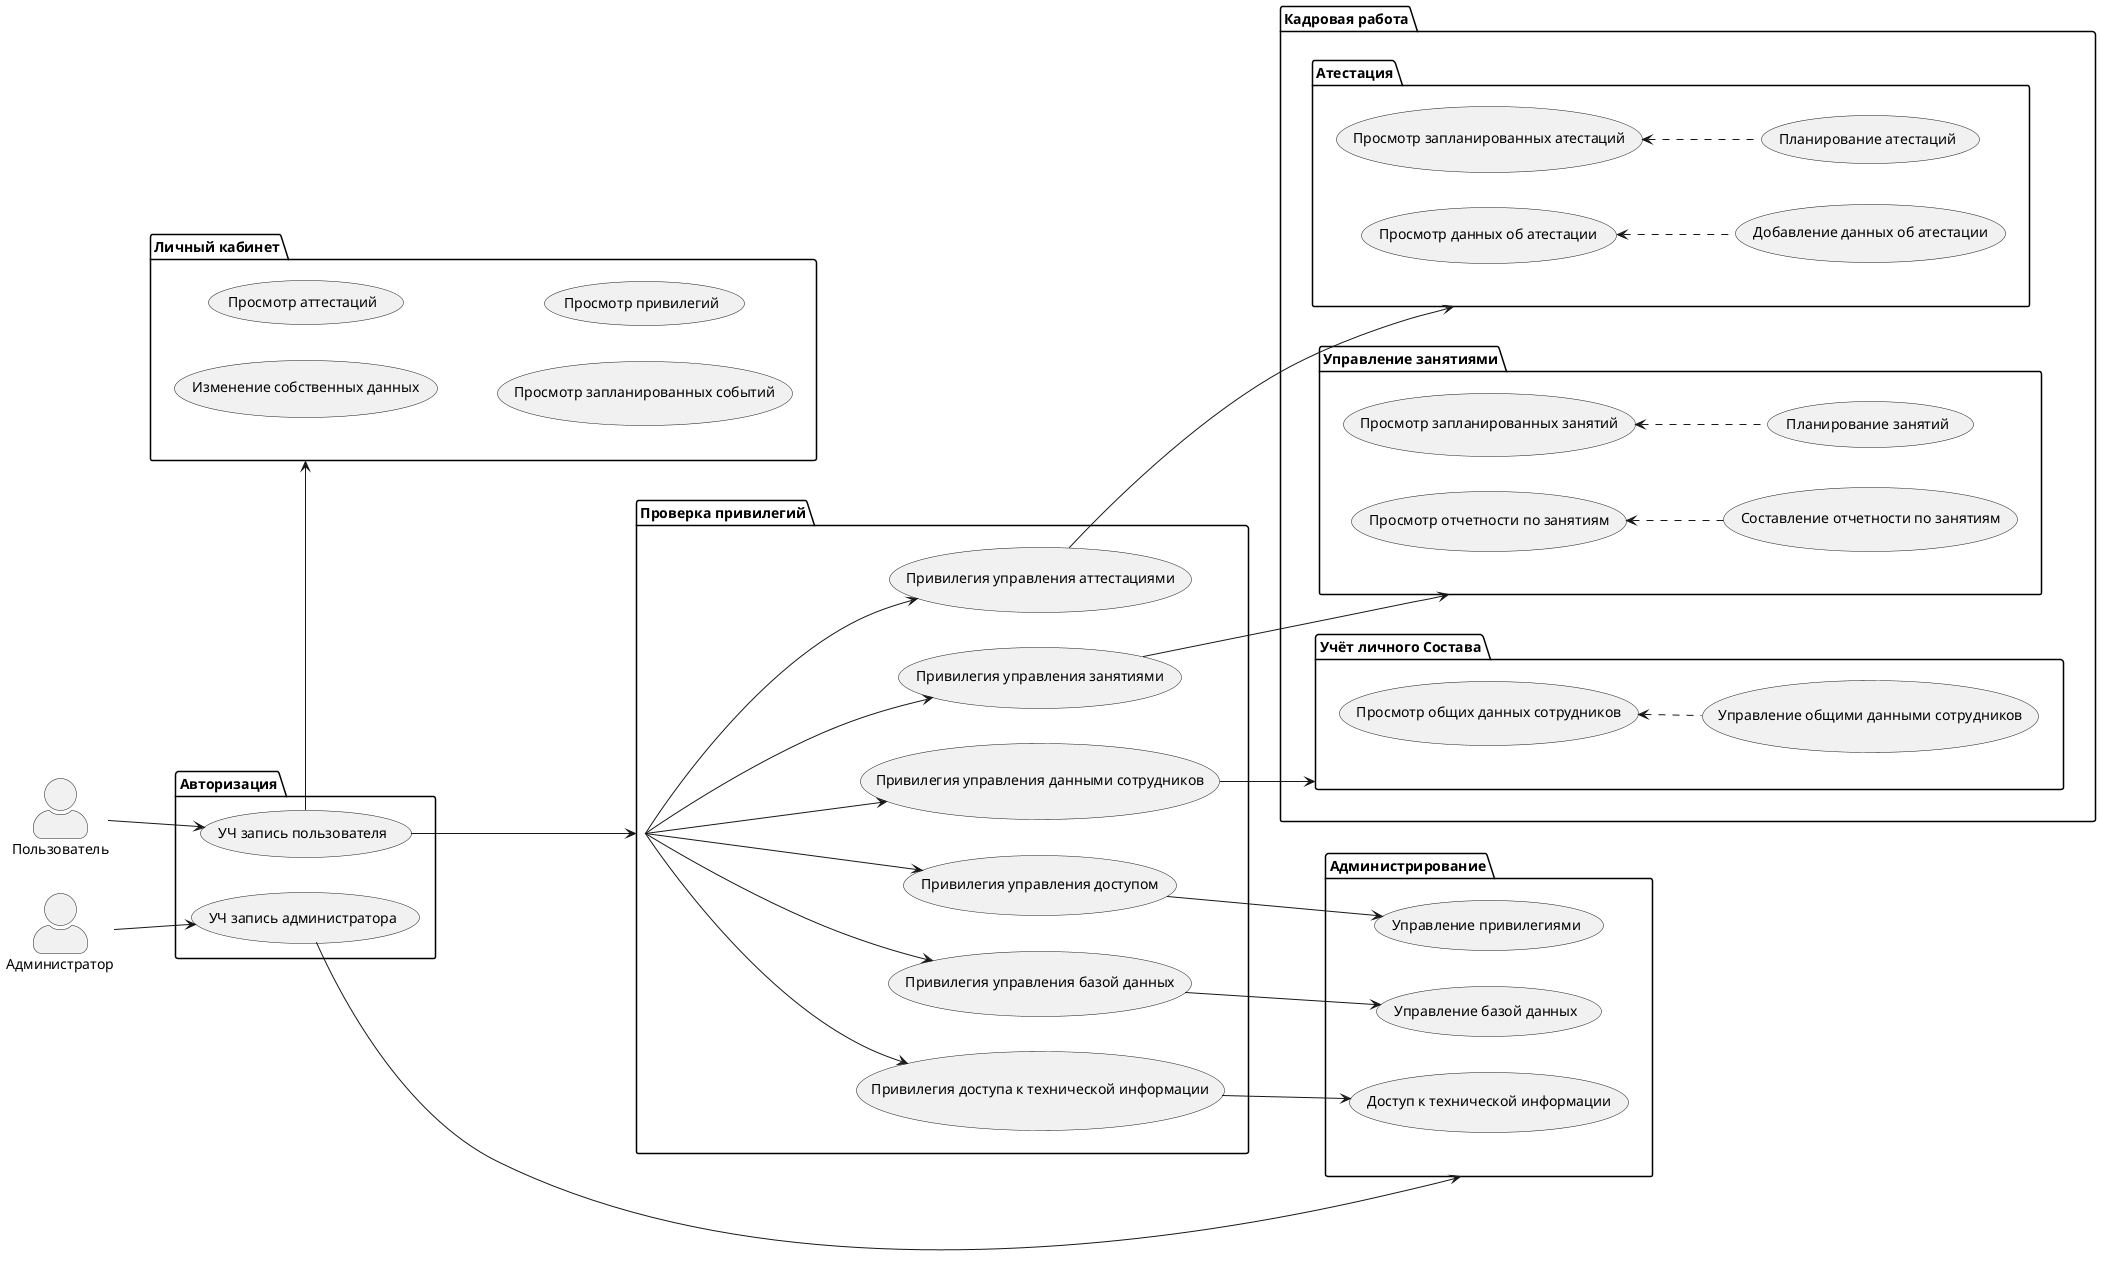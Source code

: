 @startuml
skinparam actorStyle awesome
left to right direction

actor Пользователь as User
actor Администратор as Admin

package Авторизация {
    usecase "УЧ запись пользователя" as unpriv_user
    usecase "УЧ запись администратора" as admin_user
}

package "Кадровая работа" {
    package "Атестация" as certification {
        usecase "Просмотр запланированных атестаций" as read_planned_sessions
        usecase "Планирование атестаций" as planning_sessions
        
        usecase "Просмотр данных об атестации" as read_attestation_report
        usecase "Добавление данных об атестации" as attestation_report_management
    }
    
    package "Управление занятиями" as exercise{
        usecase "Просмотр запланированных занятий" as read_exercises
        usecase "Планирование занятий" as exercise_planning
        
        usecase "Просмотр отчетности по занятиям" as read_exercise_report
        usecase "Составление отчетности по занятиям" as exercise_report_management
    }
    
    package "Учёт личного Состава" as employee_management {
        usecase "Просмотр общих данных сотрудников" as read_employee_data
        usecase "Управление общими данными сотрудников" as employee_data_management
    }
}

package "Личный кабинет" as profile{
    usecase "Изменение собственных данных"
    usecase "Просмотр аттестаций"
    usecase "Просмотр запланированных событий"
    usecase "Просмотр привилегий"
}

package Администрирование as administartion{
    usecase "Управление привилегиями" as access_control
    usecase "Управление базой данных" as db_control
    usecase "Доступ к технической информации" as backend_info
}

package "Проверка привилегий" as priv_check {
    usecase "Привилегия управления данными сотрудников" as employee_management_priv
    usecase "Привилегия управления аттестациями" as certification_management_priv
    usecase "Привилегия управления занятиями" as planning_sessions_priv
    
    usecase "Привилегия управления доступом" as access_control_priv
    usecase "Привилегия управления базой данных" as db_control_priv
    usecase "Привилегия доступа к технической информации" as backend_info_priv
}


User --> unpriv_user
Admin --> admin_user

admin_user --> administartion

unpriv_user --> priv_check
unpriv_user -> profile

priv_check -->  employee_management_priv
priv_check -->  certification_management_priv
priv_check -->  planning_sessions_priv

priv_check -->  access_control_priv
priv_check -->  db_control_priv
priv_check -->  backend_info_priv

employee_management_priv --> employee_management
certification_management_priv --> certification
planning_sessions_priv --> exercise

access_control_priv --> access_control
db_control_priv --> db_control
backend_info_priv --> backend_info

read_planned_sessions <.. planning_sessions <<extend>>
read_attestation_report <.. attestation_report_management <<extend>>

read_exercises <.. exercise_planning <<extend>>
read_exercise_report <.. exercise_report_management <<extend>>

read_employee_data <.. employee_data_management <<extend>>

@enduml



